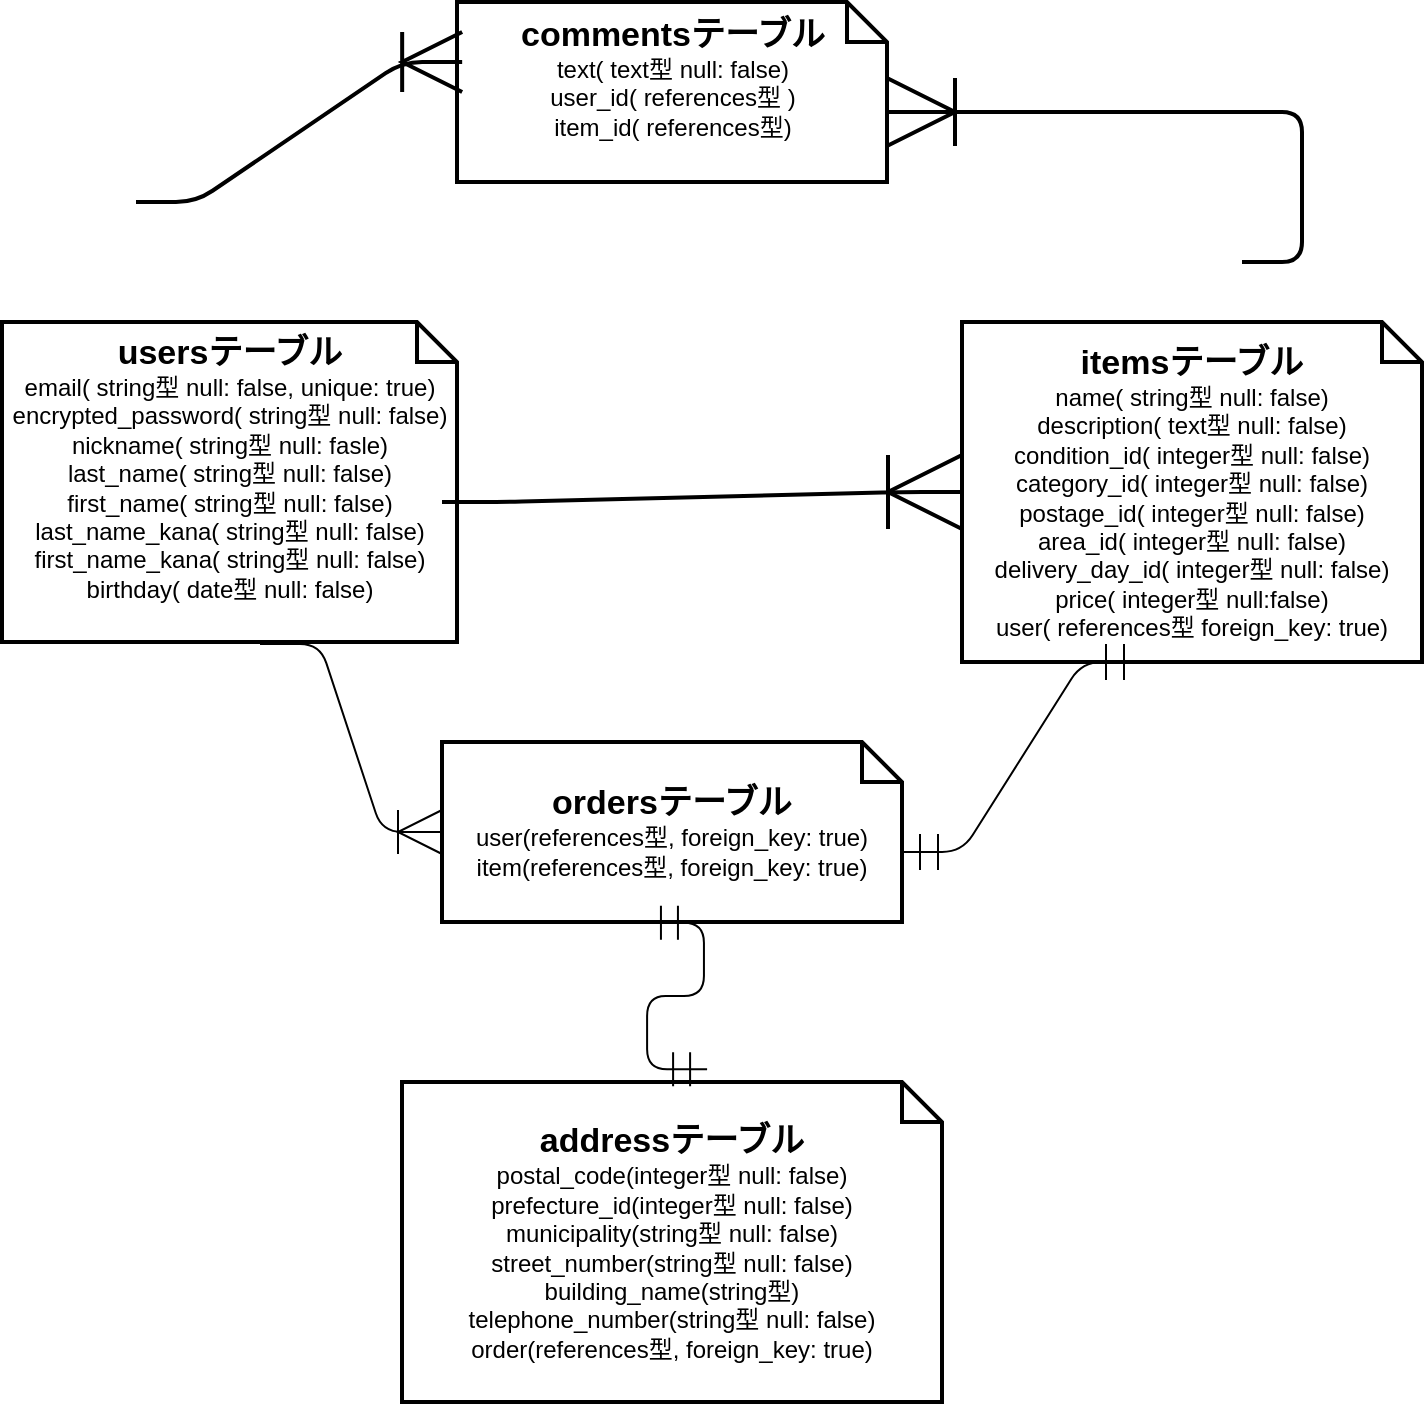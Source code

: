 <mxfile>
    <diagram id="It_ow-GQ5i8kkrLPMi8p" name="ページ1">
        <mxGraphModel dx="1765" dy="480" grid="1" gridSize="10" guides="1" tooltips="1" connect="1" arrows="1" fold="1" page="1" pageScale="1" pageWidth="1169" pageHeight="827" math="0" shadow="0">
            <root>
                <mxCell id="0"/>
                <mxCell id="1" parent="0"/>
                <mxCell id="33" value="&lt;b&gt;&lt;font style=&quot;font-size: 17px&quot;&gt;usersテーブル&lt;/font&gt;&lt;/b&gt;&lt;br&gt;email( string型 null: false, unique: true)&lt;br&gt;encrypted_password( string型 null: false)&lt;br&gt;nickname( string型 null: fasle)&lt;br&gt;last_name( string型 null: false)&lt;br&gt;first_name( string型 null: false)&lt;br&gt;last_name_kana( string型 null: false)&lt;br&gt;first_name_kana( string型 null: false)&lt;br&gt;birthday( date型 null: false)&lt;br&gt;&lt;div style=&quot;text-align: left&quot;&gt;&lt;br&gt;&lt;/div&gt;" style="shape=note;size=20;whiteSpace=wrap;html=1;strokeWidth=2;" parent="1" vertex="1">
                    <mxGeometry x="-60" y="180" width="227.5" height="160" as="geometry"/>
                </mxCell>
                <mxCell id="56" value="&lt;span&gt;&lt;font&gt;&lt;font style=&quot;font-size: 17px&quot;&gt;&lt;b&gt;commentsテーブル&lt;/b&gt;&lt;/font&gt;&lt;br&gt;text( text型 null: false)&lt;br&gt;user_id( references型 )&lt;br&gt;item_id( references型)&lt;br&gt;&lt;br&gt;&lt;/font&gt;&lt;/span&gt;" style="shape=note;size=20;whiteSpace=wrap;html=1;strokeWidth=2;" parent="1" vertex="1">
                    <mxGeometry x="167.5" y="20" width="215" height="90" as="geometry"/>
                </mxCell>
                <mxCell id="57" value="&lt;font style=&quot;font-size: 17px&quot;&gt;&lt;b&gt;itemsテーブル&lt;br&gt;&lt;/b&gt;&lt;/font&gt;name( string型 null: false)&lt;br&gt;description( text型 null: false)&lt;br&gt;condition_id( integer型 null: false)&lt;br&gt;category_id( integer型 null: false)&lt;br&gt;postage_id( integer型 null: false)&lt;br&gt;area_id( integer型 null: false)&lt;br&gt;delivery_day_id( integer型 null: false)&lt;br&gt;price( integer型 null:false)&lt;br&gt;user( references型 foreign_key: true)" style="shape=note;size=20;whiteSpace=wrap;html=1;strokeWidth=2;" parent="1" vertex="1">
                    <mxGeometry x="420" y="180" width="230" height="170" as="geometry"/>
                </mxCell>
                <mxCell id="58" value="&lt;font style=&quot;font-size: 17px&quot;&gt;&lt;b&gt;addressテーブル&lt;/b&gt;&lt;/font&gt;&lt;br&gt;postal_code(integer型 null: false)&lt;br&gt;prefecture_id(integer型 null: false)&lt;br&gt;municipality(string型 null: false)&lt;br&gt;street_number(string型 null: false)&lt;br&gt;building_name(string型)&lt;br&gt;telephone_number(string型 null: false)&lt;br&gt;order(references型, foreign_key: true)" style="shape=note;size=20;whiteSpace=wrap;html=1;strokeWidth=2;" parent="1" vertex="1">
                    <mxGeometry x="140" y="560" width="270" height="160" as="geometry"/>
                </mxCell>
                <mxCell id="60" value="" style="edgeStyle=entityRelationEdgeStyle;fontSize=12;html=1;endArrow=ERoneToMany;exitX=0;exitY=0;exitDx=220;exitDy=90;exitPerimeter=0;entryX=0;entryY=0.5;entryDx=0;entryDy=0;entryPerimeter=0;strokeWidth=2;endSize=34;" parent="1" source="33" target="57" edge="1">
                    <mxGeometry width="100" height="100" relative="1" as="geometry">
                        <mxPoint x="180" y="360" as="sourcePoint"/>
                        <mxPoint x="390" y="270" as="targetPoint"/>
                    </mxGeometry>
                </mxCell>
                <mxCell id="61" value="" style="edgeStyle=entityRelationEdgeStyle;fontSize=12;html=1;endArrow=ERoneToMany;strokeWidth=2;entryX=0;entryY=0;entryDx=215;entryDy=55;entryPerimeter=0;endSize=31;" parent="1" target="56" edge="1">
                    <mxGeometry width="100" height="100" relative="1" as="geometry">
                        <mxPoint x="560" y="150" as="sourcePoint"/>
                        <mxPoint x="320" y="200" as="targetPoint"/>
                    </mxGeometry>
                </mxCell>
                <mxCell id="62" value="" style="edgeStyle=entityRelationEdgeStyle;fontSize=12;html=1;endArrow=ERoneToMany;strokeWidth=2;entryX=0.012;entryY=0.333;entryDx=0;entryDy=0;entryPerimeter=0;endSize=27;" parent="1" target="56" edge="1">
                    <mxGeometry width="100" height="100" relative="1" as="geometry">
                        <mxPoint x="7" y="120" as="sourcePoint"/>
                        <mxPoint x="120" y="70" as="targetPoint"/>
                    </mxGeometry>
                </mxCell>
                <mxCell id="65" value="&lt;font style=&quot;font-size: 17px&quot;&gt;&lt;b&gt;ordersテーブル&lt;/b&gt;&lt;/font&gt;&lt;br&gt;user(references型, foreign_key: true)&lt;br&gt;item(references型, foreign_key: true)" style="shape=note;size=20;whiteSpace=wrap;html=1;strokeWidth=2;" parent="1" vertex="1">
                    <mxGeometry x="160" y="390" width="230" height="90" as="geometry"/>
                </mxCell>
                <mxCell id="66" value="" style="edgeStyle=entityRelationEdgeStyle;fontSize=12;html=1;endArrow=ERmandOne;startArrow=ERmandOne;endSize=15;startSize=15;exitX=0.439;exitY=1.004;exitDx=0;exitDy=0;exitPerimeter=0;entryX=0.565;entryY=-0.04;entryDx=0;entryDy=0;entryPerimeter=0;" parent="1" source="65" target="58" edge="1">
                    <mxGeometry width="100" height="100" relative="1" as="geometry">
                        <mxPoint x="240" y="520" as="sourcePoint"/>
                        <mxPoint x="290" y="590" as="targetPoint"/>
                    </mxGeometry>
                </mxCell>
                <mxCell id="67" value="" style="edgeStyle=entityRelationEdgeStyle;fontSize=12;html=1;endArrow=ERoneToMany;exitX=0.567;exitY=1.006;exitDx=0;exitDy=0;exitPerimeter=0;endSize=20;entryX=0;entryY=0.5;entryDx=0;entryDy=0;entryPerimeter=0;" parent="1" source="33" target="65" edge="1">
                    <mxGeometry width="100" height="100" relative="1" as="geometry">
                        <mxPoint x="90" y="470" as="sourcePoint"/>
                        <mxPoint x="110" y="440" as="targetPoint"/>
                    </mxGeometry>
                </mxCell>
                <mxCell id="70" value="" style="edgeStyle=entityRelationEdgeStyle;fontSize=12;html=1;endArrow=ERmandOne;startArrow=ERmandOne;endSize=16;startSize=16;exitX=0;exitY=0;exitDx=230;exitDy=55;exitPerimeter=0;" parent="1" source="65" edge="1">
                    <mxGeometry width="100" height="100" relative="1" as="geometry">
                        <mxPoint x="470" y="459" as="sourcePoint"/>
                        <mxPoint x="510" y="350" as="targetPoint"/>
                    </mxGeometry>
                </mxCell>
            </root>
        </mxGraphModel>
    </diagram>
</mxfile>